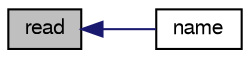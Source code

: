 digraph "read"
{
  bgcolor="transparent";
  edge [fontname="FreeSans",fontsize="10",labelfontname="FreeSans",labelfontsize="10"];
  node [fontname="FreeSans",fontsize="10",shape=record];
  rankdir="LR";
  Node701 [label="read",height=0.2,width=0.4,color="black", fillcolor="grey75", style="filled", fontcolor="black"];
  Node701 -> Node702 [dir="back",color="midnightblue",fontsize="10",style="solid",fontname="FreeSans"];
  Node702 [label="name",height=0.2,width=0.4,color="black",URL="$a28702.html#a754ce9966caae1ee331378bf4a87269b",tooltip="Return name of the cloudInfo object. "];
}

